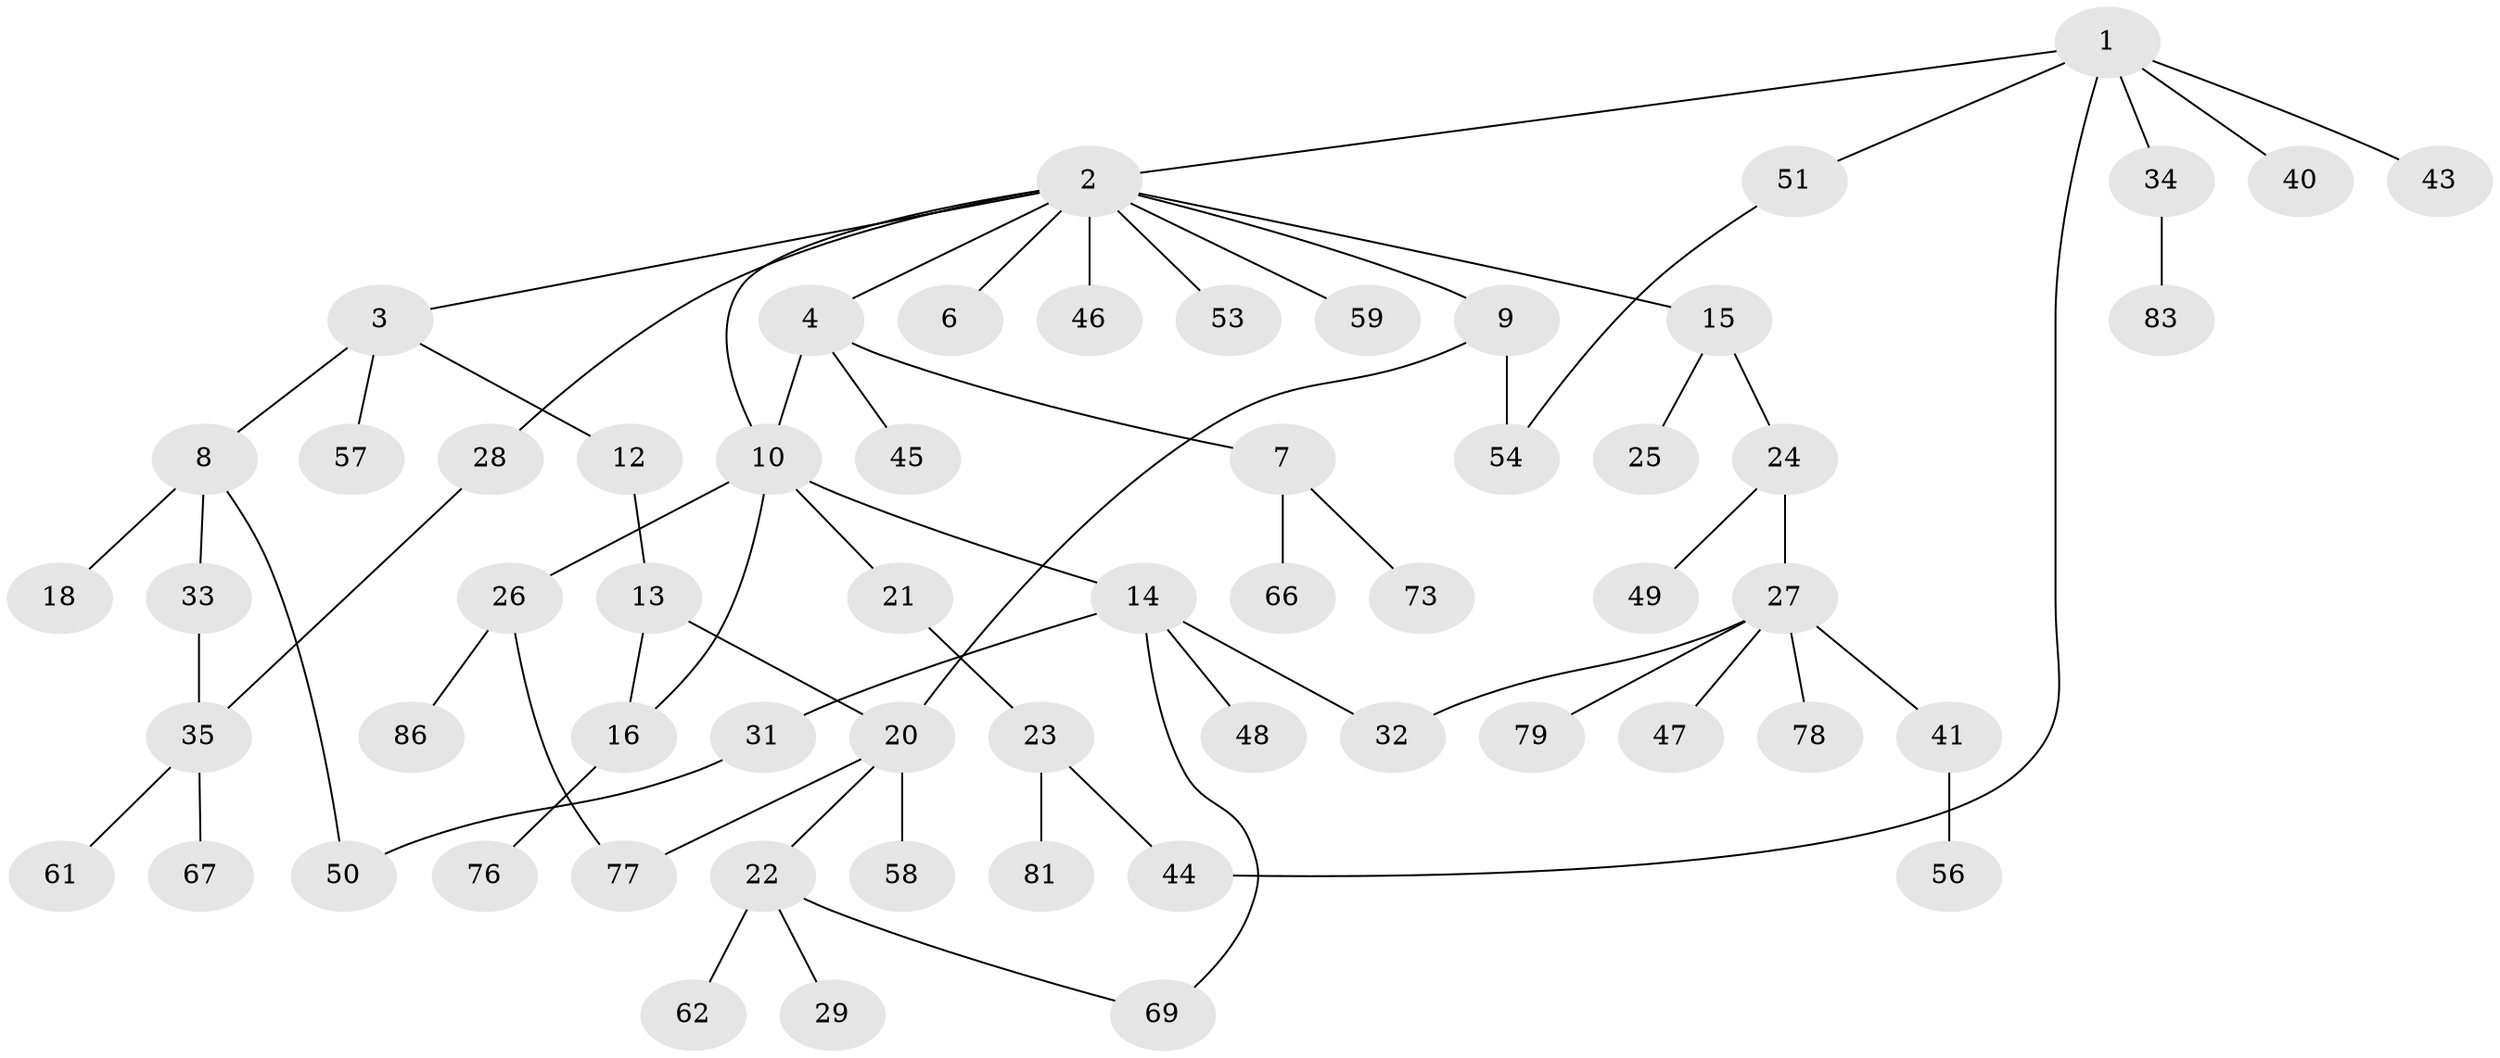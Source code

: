// Generated by graph-tools (version 1.1) at 2025/51/02/27/25 19:51:36]
// undirected, 60 vertices, 69 edges
graph export_dot {
graph [start="1"]
  node [color=gray90,style=filled];
  1 [super="+37"];
  2 [super="+5"];
  3 [super="+42"];
  4 [super="+30"];
  6;
  7 [super="+52"];
  8 [super="+38"];
  9;
  10 [super="+11"];
  12;
  13;
  14 [super="+17"];
  15 [super="+19"];
  16 [super="+68"];
  18 [super="+65"];
  20 [super="+55"];
  21;
  22 [super="+63"];
  23 [super="+64"];
  24;
  25;
  26 [super="+71"];
  27 [super="+39"];
  28;
  29;
  31 [super="+72"];
  32;
  33 [super="+70"];
  34 [super="+82"];
  35 [super="+36"];
  40;
  41;
  43;
  44;
  45 [super="+74"];
  46 [super="+85"];
  47;
  48;
  49;
  50;
  51 [super="+80"];
  53;
  54 [super="+75"];
  56 [super="+60"];
  57;
  58;
  59;
  61;
  62;
  66;
  67;
  69;
  73;
  76;
  77 [super="+84"];
  78;
  79;
  81;
  83;
  86;
  1 -- 2;
  1 -- 34;
  1 -- 43;
  1 -- 51;
  1 -- 40;
  1 -- 44;
  2 -- 3;
  2 -- 4;
  2 -- 6;
  2 -- 10;
  2 -- 53;
  2 -- 9;
  2 -- 59;
  2 -- 28;
  2 -- 46;
  2 -- 15;
  3 -- 8;
  3 -- 12;
  3 -- 57;
  4 -- 7;
  4 -- 45;
  4 -- 10;
  7 -- 73;
  7 -- 66;
  8 -- 18;
  8 -- 33;
  8 -- 50;
  9 -- 20;
  9 -- 54;
  10 -- 14;
  10 -- 21;
  10 -- 26;
  10 -- 16;
  12 -- 13;
  13 -- 20;
  13 -- 16;
  14 -- 31;
  14 -- 32;
  14 -- 48;
  14 -- 69;
  15 -- 24;
  15 -- 25;
  16 -- 76;
  20 -- 22;
  20 -- 58;
  20 -- 77;
  21 -- 23;
  22 -- 29;
  22 -- 62;
  22 -- 69;
  23 -- 44;
  23 -- 81;
  24 -- 27;
  24 -- 49;
  26 -- 77;
  26 -- 86;
  27 -- 41;
  27 -- 47;
  27 -- 79;
  27 -- 32;
  27 -- 78;
  28 -- 35;
  31 -- 50;
  33 -- 35;
  34 -- 83;
  35 -- 61;
  35 -- 67;
  41 -- 56;
  51 -- 54;
}
